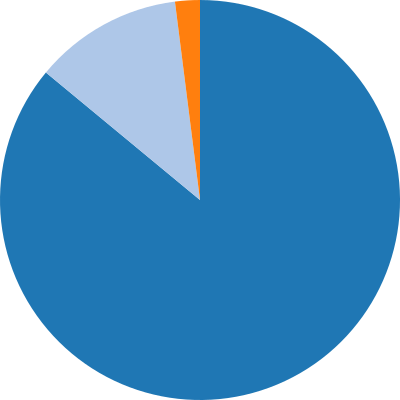 {
  "$schema": "https://vega.github.io/schema/vega/v3.0.json",
  "width": 200,
  "height": 200,
  "autosize": "none",

  "data": [
    {
      "name": "table",
      "values": [
        {"id": 1, "percents": 86},
        {"id": 2, "percents": 12},
        {"id": 3, "percents": 2}
      ],
      "transform": [
        {
          "type": "pie",
          "field": "percents"
        }
      ]
    }
  ],
  "scales": [
    {
      "name": "color",
      "type": "ordinal",
      "range": {"scheme": "category20"}
    }
  ],
  "marks": [
    {
      "type": "arc",
      "from": {"data": "table"},
      "encode": {
        "enter": {
          "fill": {"scale": "color", "field": "id"},
          "x": {"signal": "width / 2"},
          "y": {"signal": "height / 2"}
        },
        "update": {
          "startAngle": {"field": "startAngle"},
          "endAngle": {"field": "endAngle"},
          "padAngle": 0,
          "innerRadius": 0,
          "outerRadius": {"signal": "width / 2"},
          "cornerRadius": 0
        }
      }
    }
  ]
}

